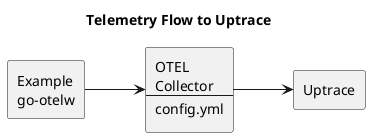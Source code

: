 @startuml uptrace
title Telemetry Flow to Uptrace
left to right direction

agent "Example\ngo-otelw" as EX
agent "OTEL\nCollector\n----\nconfig.yml" as OC

agent Uptrace

EX --> OC
OC --> Uptrace

@enduml
